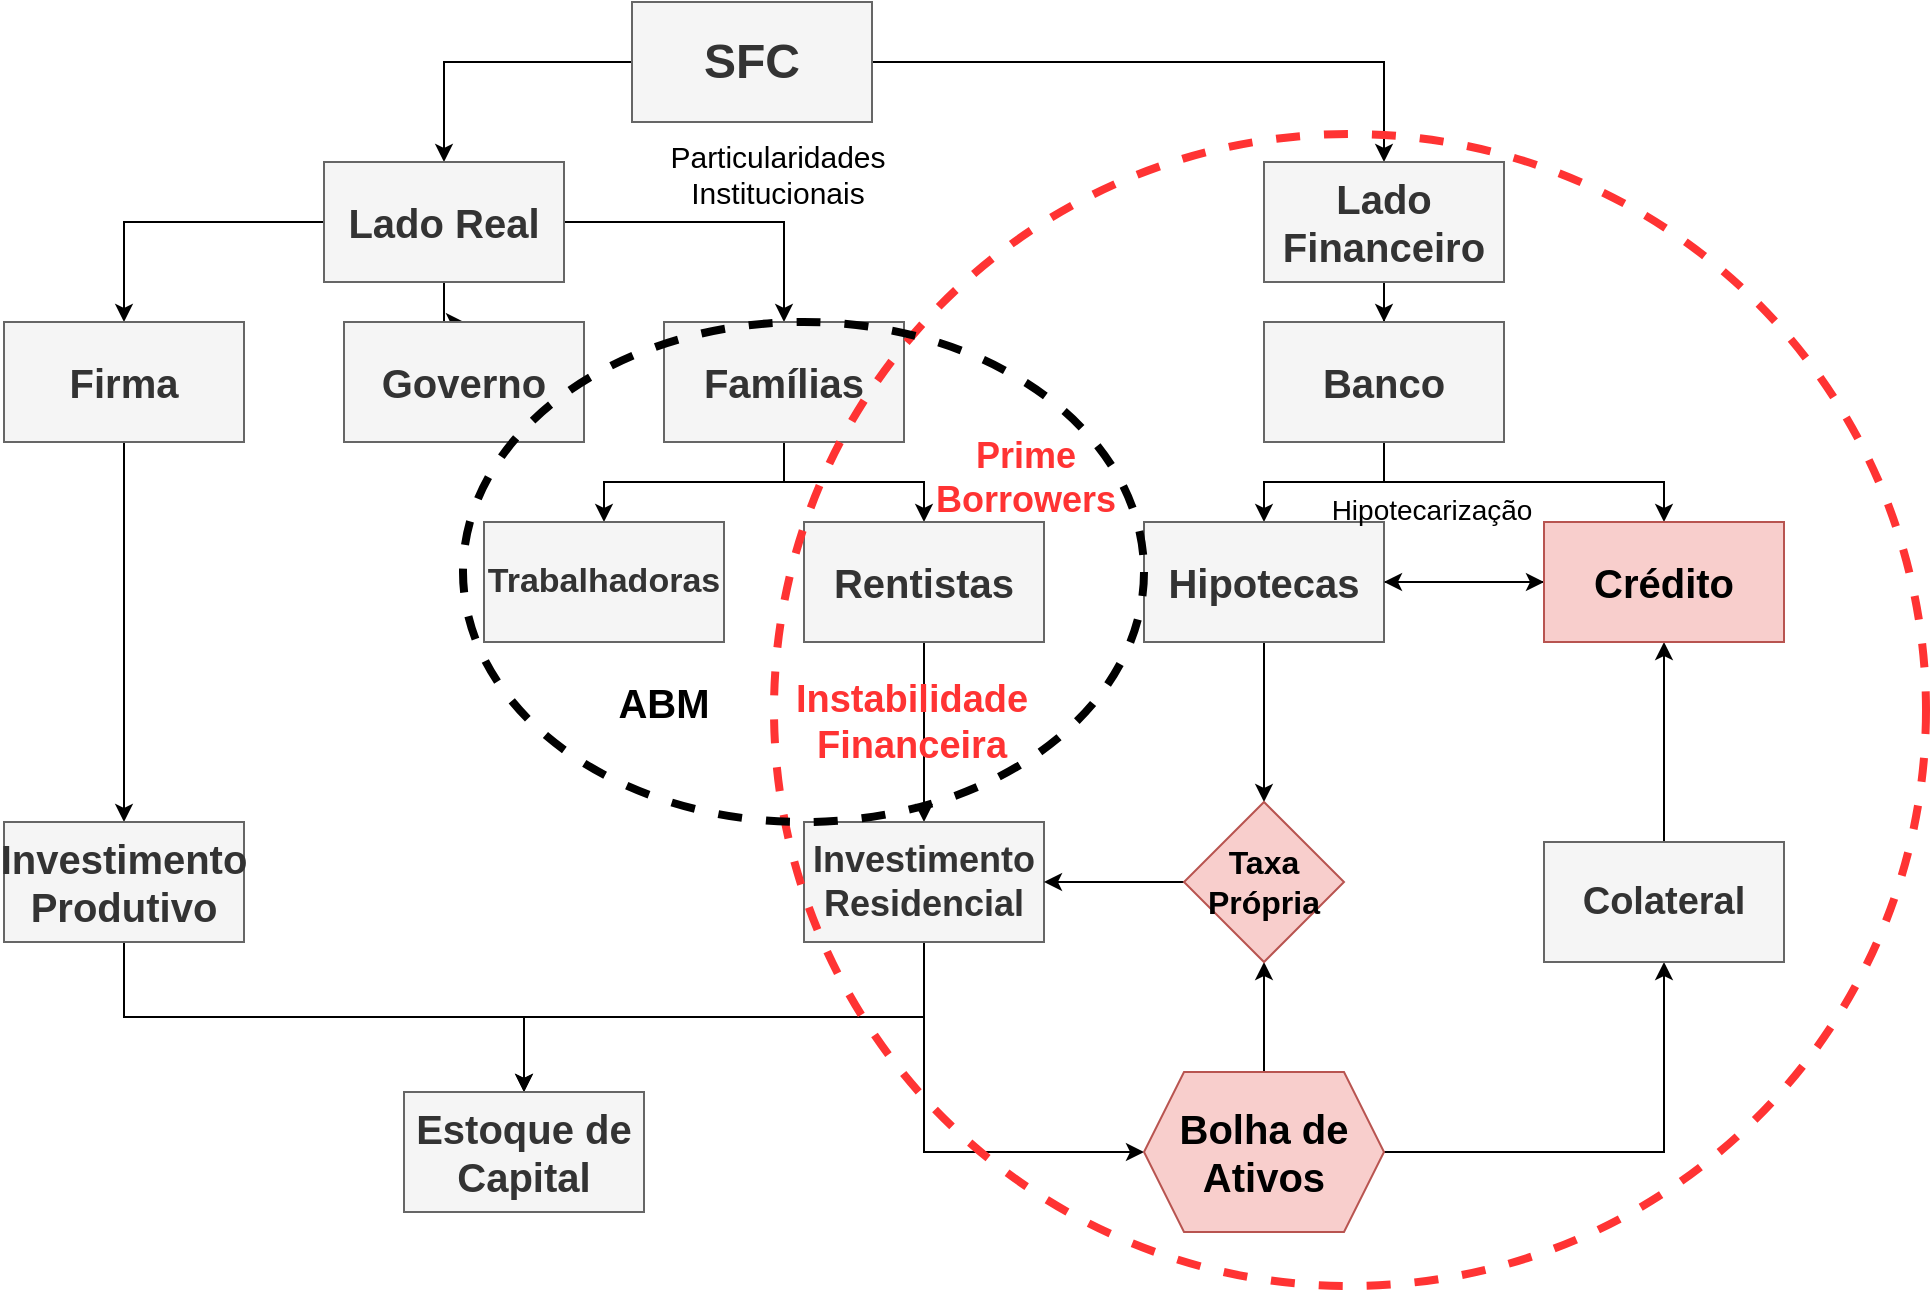<mxfile version="14.4.9" type="device"><diagram id="C5RBs43oDa-KdzZeNtuy" name="Page-1"><mxGraphModel dx="1038" dy="588" grid="0" gridSize="10" guides="1" tooltips="1" connect="1" arrows="1" fold="1" page="1" pageScale="1" pageWidth="827" pageHeight="1169" math="0" shadow="0"><root><mxCell id="WIyWlLk6GJQsqaUBKTNV-0"/><mxCell id="WIyWlLk6GJQsqaUBKTNV-1" parent="WIyWlLk6GJQsqaUBKTNV-0"/><mxCell id="LlzHX6_xtowRUm5HjZW4-2" value="" style="edgeStyle=orthogonalEdgeStyle;rounded=0;orthogonalLoop=1;jettySize=auto;html=1;" parent="WIyWlLk6GJQsqaUBKTNV-1" source="LlzHX6_xtowRUm5HjZW4-0" target="2" edge="1"><mxGeometry relative="1" as="geometry"/></mxCell><mxCell id="LlzHX6_xtowRUm5HjZW4-4" value="" style="edgeStyle=orthogonalEdgeStyle;rounded=0;orthogonalLoop=1;jettySize=auto;html=1;" parent="WIyWlLk6GJQsqaUBKTNV-1" source="LlzHX6_xtowRUm5HjZW4-0" target="LlzHX6_xtowRUm5HjZW4-3" edge="1"><mxGeometry relative="1" as="geometry"/></mxCell><mxCell id="LlzHX6_xtowRUm5HjZW4-0" value="&lt;font size=&quot;1&quot;&gt;&lt;b style=&quot;font-size: 24px&quot;&gt;SFC&lt;/b&gt;&lt;/font&gt;" style="rounded=0;whiteSpace=wrap;html=1;fillColor=#f5f5f5;strokeColor=#666666;fontColor=#333333;" parent="WIyWlLk6GJQsqaUBKTNV-1" vertex="1"><mxGeometry x="354" y="40" width="120" height="60" as="geometry"/></mxCell><mxCell id="LlzHX6_xtowRUm5HjZW4-8" value="" style="edgeStyle=orthogonalEdgeStyle;rounded=0;orthogonalLoop=1;jettySize=auto;html=1;" parent="WIyWlLk6GJQsqaUBKTNV-1" source="2" target="LlzHX6_xtowRUm5HjZW4-7" edge="1"><mxGeometry relative="1" as="geometry"/></mxCell><mxCell id="LlzHX6_xtowRUm5HjZW4-10" value="" style="edgeStyle=orthogonalEdgeStyle;rounded=0;orthogonalLoop=1;jettySize=auto;html=1;" parent="WIyWlLk6GJQsqaUBKTNV-1" source="2" target="LlzHX6_xtowRUm5HjZW4-9" edge="1"><mxGeometry relative="1" as="geometry"/></mxCell><mxCell id="LlzHX6_xtowRUm5HjZW4-12" value="" style="edgeStyle=orthogonalEdgeStyle;rounded=0;orthogonalLoop=1;jettySize=auto;html=1;" parent="WIyWlLk6GJQsqaUBKTNV-1" source="2" target="LlzHX6_xtowRUm5HjZW4-11" edge="1"><mxGeometry relative="1" as="geometry"/></mxCell><mxCell id="2" value="&lt;font size=&quot;1&quot;&gt;&lt;b style=&quot;font-size: 20px&quot;&gt;Lado Real&lt;/b&gt;&lt;/font&gt;" style="whiteSpace=wrap;html=1;rounded=0;fontColor=#333333;strokeColor=#666666;fillColor=#f5f5f5;" parent="WIyWlLk6GJQsqaUBKTNV-1" vertex="1"><mxGeometry x="200" y="120" width="120" height="60" as="geometry"/></mxCell><mxCell id="LlzHX6_xtowRUm5HjZW4-6" value="" style="edgeStyle=orthogonalEdgeStyle;rounded=0;orthogonalLoop=1;jettySize=auto;html=1;" parent="WIyWlLk6GJQsqaUBKTNV-1" source="LlzHX6_xtowRUm5HjZW4-3" target="LlzHX6_xtowRUm5HjZW4-5" edge="1"><mxGeometry relative="1" as="geometry"/></mxCell><mxCell id="LlzHX6_xtowRUm5HjZW4-3" value="&lt;b&gt;&lt;font style=&quot;font-size: 20px&quot;&gt;Lado Financeiro&lt;/font&gt;&lt;/b&gt;" style="whiteSpace=wrap;html=1;rounded=0;fontColor=#333333;strokeColor=#666666;fillColor=#f5f5f5;" parent="WIyWlLk6GJQsqaUBKTNV-1" vertex="1"><mxGeometry x="670" y="120" width="120" height="60" as="geometry"/></mxCell><mxCell id="LlzHX6_xtowRUm5HjZW4-22" value="" style="edgeStyle=orthogonalEdgeStyle;rounded=0;orthogonalLoop=1;jettySize=auto;html=1;" parent="WIyWlLk6GJQsqaUBKTNV-1" source="LlzHX6_xtowRUm5HjZW4-5" target="LlzHX6_xtowRUm5HjZW4-21" edge="1"><mxGeometry relative="1" as="geometry"/></mxCell><mxCell id="LlzHX6_xtowRUm5HjZW4-33" style="edgeStyle=orthogonalEdgeStyle;rounded=0;orthogonalLoop=1;jettySize=auto;html=1;exitX=0.5;exitY=1;exitDx=0;exitDy=0;" parent="WIyWlLk6GJQsqaUBKTNV-1" source="LlzHX6_xtowRUm5HjZW4-5" target="LlzHX6_xtowRUm5HjZW4-32" edge="1"><mxGeometry relative="1" as="geometry"/></mxCell><mxCell id="LlzHX6_xtowRUm5HjZW4-5" value="&lt;div style=&quot;font-size: 20px&quot;&gt;&lt;b&gt;&lt;font style=&quot;font-size: 20px&quot;&gt;Banco&lt;/font&gt;&lt;/b&gt;&lt;/div&gt;" style="whiteSpace=wrap;html=1;rounded=0;fontColor=#333333;strokeColor=#666666;fillColor=#f5f5f5;" parent="WIyWlLk6GJQsqaUBKTNV-1" vertex="1"><mxGeometry x="670" y="200" width="120" height="60" as="geometry"/></mxCell><mxCell id="LlzHX6_xtowRUm5HjZW4-14" value="" style="edgeStyle=orthogonalEdgeStyle;rounded=0;orthogonalLoop=1;jettySize=auto;html=1;" parent="WIyWlLk6GJQsqaUBKTNV-1" source="LlzHX6_xtowRUm5HjZW4-7" target="LlzHX6_xtowRUm5HjZW4-13" edge="1"><mxGeometry relative="1" as="geometry"/></mxCell><mxCell id="LlzHX6_xtowRUm5HjZW4-7" value="&lt;font style=&quot;font-size: 20px&quot;&gt;&lt;b&gt;Firma&lt;/b&gt;&lt;/font&gt;" style="whiteSpace=wrap;html=1;rounded=0;fontColor=#333333;strokeColor=#666666;fillColor=#f5f5f5;" parent="WIyWlLk6GJQsqaUBKTNV-1" vertex="1"><mxGeometry x="40" y="200" width="120" height="60" as="geometry"/></mxCell><mxCell id="LlzHX6_xtowRUm5HjZW4-9" value="&lt;b&gt;&lt;font style=&quot;font-size: 20px&quot;&gt;Governo&lt;/font&gt;&lt;/b&gt;" style="whiteSpace=wrap;html=1;rounded=0;fontColor=#333333;strokeColor=#666666;fillColor=#f5f5f5;" parent="WIyWlLk6GJQsqaUBKTNV-1" vertex="1"><mxGeometry x="210" y="200" width="120" height="60" as="geometry"/></mxCell><mxCell id="LlzHX6_xtowRUm5HjZW4-16" value="" style="edgeStyle=orthogonalEdgeStyle;rounded=0;orthogonalLoop=1;jettySize=auto;html=1;" parent="WIyWlLk6GJQsqaUBKTNV-1" source="LlzHX6_xtowRUm5HjZW4-11" target="LlzHX6_xtowRUm5HjZW4-15" edge="1"><mxGeometry relative="1" as="geometry"/></mxCell><mxCell id="LlzHX6_xtowRUm5HjZW4-18" style="edgeStyle=orthogonalEdgeStyle;rounded=0;orthogonalLoop=1;jettySize=auto;html=1;exitX=0.5;exitY=1;exitDx=0;exitDy=0;" parent="WIyWlLk6GJQsqaUBKTNV-1" source="LlzHX6_xtowRUm5HjZW4-11" target="LlzHX6_xtowRUm5HjZW4-17" edge="1"><mxGeometry relative="1" as="geometry"/></mxCell><mxCell id="LlzHX6_xtowRUm5HjZW4-11" value="&lt;font style=&quot;font-size: 20px&quot;&gt;&lt;b&gt;Famílias&lt;/b&gt;&lt;/font&gt;" style="whiteSpace=wrap;html=1;rounded=0;fontColor=#333333;strokeColor=#666666;fillColor=#f5f5f5;" parent="WIyWlLk6GJQsqaUBKTNV-1" vertex="1"><mxGeometry x="370" y="200" width="120" height="60" as="geometry"/></mxCell><mxCell id="LlzHX6_xtowRUm5HjZW4-27" style="edgeStyle=orthogonalEdgeStyle;rounded=0;orthogonalLoop=1;jettySize=auto;html=1;exitX=0.5;exitY=1;exitDx=0;exitDy=0;entryX=0.5;entryY=0;entryDx=0;entryDy=0;" parent="WIyWlLk6GJQsqaUBKTNV-1" source="LlzHX6_xtowRUm5HjZW4-13" target="LlzHX6_xtowRUm5HjZW4-24" edge="1"><mxGeometry relative="1" as="geometry"/></mxCell><mxCell id="LlzHX6_xtowRUm5HjZW4-13" value="&lt;div style=&quot;font-size: 20px&quot;&gt;&lt;b&gt;&lt;font style=&quot;font-size: 20px&quot;&gt;Investimento&lt;/font&gt;&lt;/b&gt;&lt;/div&gt;&lt;div style=&quot;font-size: 20px&quot;&gt;&lt;font style=&quot;font-size: 20px&quot;&gt;&lt;b&gt;Produtivo&lt;/b&gt;&lt;br&gt;&lt;/font&gt;&lt;/div&gt;" style="whiteSpace=wrap;html=1;rounded=0;fontColor=#333333;strokeColor=#666666;fillColor=#f5f5f5;" parent="WIyWlLk6GJQsqaUBKTNV-1" vertex="1"><mxGeometry x="40" y="450" width="120" height="60" as="geometry"/></mxCell><mxCell id="LlzHX6_xtowRUm5HjZW4-15" value="&lt;b&gt;&lt;font style=&quot;font-size: 17px&quot;&gt;Trabalhadoras&lt;/font&gt;&lt;/b&gt;" style="whiteSpace=wrap;html=1;rounded=0;fontColor=#333333;strokeColor=#666666;fillColor=#f5f5f5;" parent="WIyWlLk6GJQsqaUBKTNV-1" vertex="1"><mxGeometry x="280" y="300" width="120" height="60" as="geometry"/></mxCell><mxCell id="LlzHX6_xtowRUm5HjZW4-20" value="" style="edgeStyle=orthogonalEdgeStyle;rounded=0;orthogonalLoop=1;jettySize=auto;html=1;" parent="WIyWlLk6GJQsqaUBKTNV-1" source="LlzHX6_xtowRUm5HjZW4-17" target="LlzHX6_xtowRUm5HjZW4-19" edge="1"><mxGeometry relative="1" as="geometry"/></mxCell><mxCell id="LlzHX6_xtowRUm5HjZW4-17" value="&lt;b&gt;&lt;font style=&quot;font-size: 20px&quot;&gt;Rentistas&lt;/font&gt;&lt;/b&gt;" style="whiteSpace=wrap;html=1;rounded=0;fontColor=#333333;strokeColor=#666666;fillColor=#f5f5f5;" parent="WIyWlLk6GJQsqaUBKTNV-1" vertex="1"><mxGeometry x="440" y="300" width="120" height="60" as="geometry"/></mxCell><mxCell id="LlzHX6_xtowRUm5HjZW4-26" style="edgeStyle=orthogonalEdgeStyle;rounded=0;orthogonalLoop=1;jettySize=auto;html=1;exitX=0.5;exitY=1;exitDx=0;exitDy=0;entryX=0.5;entryY=0;entryDx=0;entryDy=0;" parent="WIyWlLk6GJQsqaUBKTNV-1" source="LlzHX6_xtowRUm5HjZW4-19" target="LlzHX6_xtowRUm5HjZW4-24" edge="1"><mxGeometry relative="1" as="geometry"/></mxCell><mxCell id="LlzHX6_xtowRUm5HjZW4-34" style="edgeStyle=orthogonalEdgeStyle;rounded=0;orthogonalLoop=1;jettySize=auto;html=1;exitX=0.5;exitY=1;exitDx=0;exitDy=0;entryX=0;entryY=0.5;entryDx=0;entryDy=0;" parent="WIyWlLk6GJQsqaUBKTNV-1" source="LlzHX6_xtowRUm5HjZW4-19" target="LlzHX6_xtowRUm5HjZW4-28" edge="1"><mxGeometry relative="1" as="geometry"/></mxCell><mxCell id="LlzHX6_xtowRUm5HjZW4-19" value="&lt;div style=&quot;font-size: 18px&quot;&gt;&lt;font style=&quot;font-size: 18px&quot;&gt;&lt;b&gt;Investimento&lt;/b&gt;&lt;/font&gt;&lt;/div&gt;&lt;div style=&quot;font-size: 18px&quot;&gt;&lt;font style=&quot;font-size: 18px&quot;&gt;&lt;b&gt;Residencial&lt;/b&gt;&lt;/font&gt;&lt;/div&gt;" style="whiteSpace=wrap;html=1;rounded=0;fontColor=#333333;strokeColor=#666666;fillColor=#f5f5f5;" parent="WIyWlLk6GJQsqaUBKTNV-1" vertex="1"><mxGeometry x="440" y="450" width="120" height="60" as="geometry"/></mxCell><mxCell id="LlzHX6_xtowRUm5HjZW4-38" style="edgeStyle=orthogonalEdgeStyle;rounded=0;orthogonalLoop=1;jettySize=auto;html=1;exitX=1;exitY=0.5;exitDx=0;exitDy=0;entryX=0;entryY=0.5;entryDx=0;entryDy=0;" parent="WIyWlLk6GJQsqaUBKTNV-1" source="LlzHX6_xtowRUm5HjZW4-21" target="LlzHX6_xtowRUm5HjZW4-32" edge="1"><mxGeometry relative="1" as="geometry"/></mxCell><mxCell id="VNj7oPyOGul03FipAGuo-3" style="edgeStyle=orthogonalEdgeStyle;rounded=0;orthogonalLoop=1;jettySize=auto;html=1;exitX=0.5;exitY=1;exitDx=0;exitDy=0;entryX=0.5;entryY=0;entryDx=0;entryDy=0;" edge="1" parent="WIyWlLk6GJQsqaUBKTNV-1" source="LlzHX6_xtowRUm5HjZW4-21" target="LlzHX6_xtowRUm5HjZW4-41"><mxGeometry relative="1" as="geometry"/></mxCell><mxCell id="LlzHX6_xtowRUm5HjZW4-21" value="&lt;div style=&quot;font-size: 20px&quot;&gt;&lt;b&gt;&lt;font style=&quot;font-size: 20px&quot;&gt;Hipotecas&lt;/font&gt;&lt;/b&gt;&lt;/div&gt;" style="whiteSpace=wrap;html=1;rounded=0;fontColor=#333333;strokeColor=#666666;fillColor=#f5f5f5;" parent="WIyWlLk6GJQsqaUBKTNV-1" vertex="1"><mxGeometry x="610" y="300" width="120" height="60" as="geometry"/></mxCell><mxCell id="LlzHX6_xtowRUm5HjZW4-24" value="&lt;div style=&quot;font-size: 20px&quot;&gt;&lt;font style=&quot;font-size: 20px&quot;&gt;&lt;b&gt;Estoque de&lt;/b&gt;&lt;/font&gt;&lt;/div&gt;&lt;div style=&quot;font-size: 20px&quot;&gt;&lt;font style=&quot;font-size: 20px&quot;&gt;&lt;b&gt;Capital&lt;br&gt;&lt;/b&gt;&lt;/font&gt;&lt;/div&gt;" style="whiteSpace=wrap;html=1;rounded=0;fontColor=#333333;strokeColor=#666666;fillColor=#f5f5f5;" parent="WIyWlLk6GJQsqaUBKTNV-1" vertex="1"><mxGeometry x="240" y="585" width="120" height="60" as="geometry"/></mxCell><mxCell id="LlzHX6_xtowRUm5HjZW4-42" style="edgeStyle=orthogonalEdgeStyle;rounded=0;orthogonalLoop=1;jettySize=auto;html=1;exitX=0.5;exitY=0;exitDx=0;exitDy=0;" parent="WIyWlLk6GJQsqaUBKTNV-1" source="LlzHX6_xtowRUm5HjZW4-28" target="LlzHX6_xtowRUm5HjZW4-41" edge="1"><mxGeometry relative="1" as="geometry"/></mxCell><mxCell id="VNj7oPyOGul03FipAGuo-5" style="edgeStyle=orthogonalEdgeStyle;rounded=0;orthogonalLoop=1;jettySize=auto;html=1;exitX=1;exitY=0.5;exitDx=0;exitDy=0;entryX=0.5;entryY=1;entryDx=0;entryDy=0;" edge="1" parent="WIyWlLk6GJQsqaUBKTNV-1" source="LlzHX6_xtowRUm5HjZW4-28" target="LlzHX6_xtowRUm5HjZW4-30"><mxGeometry relative="1" as="geometry"/></mxCell><mxCell id="LlzHX6_xtowRUm5HjZW4-28" value="&lt;div style=&quot;font-size: 20px&quot;&gt;&lt;font style=&quot;font-size: 20px&quot;&gt;&lt;b&gt;Bolha de&lt;/b&gt;&lt;/font&gt;&lt;/div&gt;&lt;div style=&quot;font-size: 20px&quot;&gt;&lt;font style=&quot;font-size: 20px&quot;&gt;&lt;b&gt;Ativos&lt;br&gt;&lt;/b&gt;&lt;/font&gt;&lt;/div&gt;" style="shape=hexagon;perimeter=hexagonPerimeter2;whiteSpace=wrap;html=1;fixedSize=1;fillColor=#f8cecc;strokeColor=#b85450;" parent="WIyWlLk6GJQsqaUBKTNV-1" vertex="1"><mxGeometry x="610" y="575" width="120" height="80" as="geometry"/></mxCell><mxCell id="LlzHX6_xtowRUm5HjZW4-37" style="edgeStyle=orthogonalEdgeStyle;rounded=0;orthogonalLoop=1;jettySize=auto;html=1;exitX=0.5;exitY=0;exitDx=0;exitDy=0;entryX=0.5;entryY=1;entryDx=0;entryDy=0;" parent="WIyWlLk6GJQsqaUBKTNV-1" source="LlzHX6_xtowRUm5HjZW4-30" target="LlzHX6_xtowRUm5HjZW4-32" edge="1"><mxGeometry relative="1" as="geometry"/></mxCell><mxCell id="LlzHX6_xtowRUm5HjZW4-30" value="&lt;font style=&quot;font-size: 19px&quot;&gt;&lt;b&gt;Colateral&lt;/b&gt;&lt;/font&gt;" style="whiteSpace=wrap;html=1;rounded=0;fontColor=#333333;strokeColor=#666666;fillColor=#f5f5f5;" parent="WIyWlLk6GJQsqaUBKTNV-1" vertex="1"><mxGeometry x="810" y="460" width="120" height="60" as="geometry"/></mxCell><mxCell id="LlzHX6_xtowRUm5HjZW4-39" style="edgeStyle=orthogonalEdgeStyle;rounded=0;orthogonalLoop=1;jettySize=auto;html=1;exitX=0;exitY=0.5;exitDx=0;exitDy=0;entryX=1;entryY=0.5;entryDx=0;entryDy=0;" parent="WIyWlLk6GJQsqaUBKTNV-1" source="LlzHX6_xtowRUm5HjZW4-32" target="LlzHX6_xtowRUm5HjZW4-21" edge="1"><mxGeometry relative="1" as="geometry"/></mxCell><mxCell id="LlzHX6_xtowRUm5HjZW4-32" value="&lt;font style=&quot;font-size: 20px&quot;&gt;&lt;b&gt;Crédito&lt;/b&gt;&lt;/font&gt;" style="whiteSpace=wrap;html=1;rounded=0;strokeColor=#b85450;fillColor=#f8cecc;" parent="WIyWlLk6GJQsqaUBKTNV-1" vertex="1"><mxGeometry x="810" y="300" width="120" height="60" as="geometry"/></mxCell><mxCell id="LlzHX6_xtowRUm5HjZW4-45" style="edgeStyle=orthogonalEdgeStyle;rounded=0;orthogonalLoop=1;jettySize=auto;html=1;exitX=0;exitY=0.5;exitDx=0;exitDy=0;entryX=1;entryY=0.5;entryDx=0;entryDy=0;" parent="WIyWlLk6GJQsqaUBKTNV-1" source="LlzHX6_xtowRUm5HjZW4-41" target="LlzHX6_xtowRUm5HjZW4-19" edge="1"><mxGeometry relative="1" as="geometry"/></mxCell><mxCell id="LlzHX6_xtowRUm5HjZW4-41" value="&lt;div style=&quot;font-size: 16px&quot;&gt;&lt;b&gt;&lt;font style=&quot;font-size: 16px&quot;&gt;Taxa&lt;/font&gt;&lt;/b&gt;&lt;/div&gt;&lt;div style=&quot;font-size: 16px&quot;&gt;&lt;b&gt;&lt;font style=&quot;font-size: 16px&quot;&gt;Própria&lt;br&gt;&lt;/font&gt;&lt;/b&gt;&lt;/div&gt;" style="rhombus;whiteSpace=wrap;html=1;fillColor=#f8cecc;strokeColor=#b85450;" parent="WIyWlLk6GJQsqaUBKTNV-1" vertex="1"><mxGeometry x="630" y="440" width="80" height="80" as="geometry"/></mxCell><mxCell id="LlzHX6_xtowRUm5HjZW4-46" value="" style="ellipse;whiteSpace=wrap;html=1;aspect=fixed;fillColor=none;dashed=1;strokeWidth=4;strokeColor=#FF3333;" parent="WIyWlLk6GJQsqaUBKTNV-1" vertex="1"><mxGeometry x="425" y="106" width="576" height="576" as="geometry"/></mxCell><mxCell id="LlzHX6_xtowRUm5HjZW4-47" value="&lt;div style=&quot;font-size: 18px&quot;&gt;&lt;b&gt;&lt;font style=&quot;font-size: 18px&quot; color=&quot;#FF3333&quot;&gt;Prime&lt;/font&gt;&lt;/b&gt;&lt;/div&gt;&lt;div style=&quot;font-size: 18px&quot;&gt;&lt;b&gt;&lt;font style=&quot;font-size: 18px&quot; color=&quot;#FF3333&quot;&gt;Borrowers&lt;/font&gt;&lt;/b&gt;&lt;br&gt;&lt;/div&gt;" style="text;html=1;strokeColor=none;fillColor=none;align=center;verticalAlign=middle;whiteSpace=wrap;rounded=0;dashed=1;" parent="WIyWlLk6GJQsqaUBKTNV-1" vertex="1"><mxGeometry x="531" y="268" width="40" height="20" as="geometry"/></mxCell><mxCell id="LlzHX6_xtowRUm5HjZW4-49" value="" style="ellipse;whiteSpace=wrap;html=1;dashed=1;strokeWidth=4;fillColor=none;" parent="WIyWlLk6GJQsqaUBKTNV-1" vertex="1"><mxGeometry x="269.5" y="200" width="340.5" height="250" as="geometry"/></mxCell><mxCell id="LlzHX6_xtowRUm5HjZW4-50" value="&lt;b&gt;&lt;font style=&quot;font-size: 20px&quot;&gt;ABM&lt;/font&gt;&lt;/b&gt;" style="text;html=1;strokeColor=none;fillColor=none;align=center;verticalAlign=middle;whiteSpace=wrap;rounded=0;dashed=1;" parent="WIyWlLk6GJQsqaUBKTNV-1" vertex="1"><mxGeometry x="350" y="380" width="40" height="20" as="geometry"/></mxCell><mxCell id="LlzHX6_xtowRUm5HjZW4-51" value="&lt;div style=&quot;font-size: 19px&quot;&gt;&lt;font style=&quot;font-size: 19px&quot; color=&quot;#FF3333&quot;&gt;&lt;b&gt;Instabilidade&lt;/b&gt;&lt;/font&gt;&lt;/div&gt;&lt;div style=&quot;font-size: 19px&quot;&gt;&lt;font style=&quot;font-size: 19px&quot; color=&quot;#FF3333&quot;&gt;&lt;b&gt;Financeira&lt;/b&gt;&lt;/font&gt;&lt;br&gt;&lt;/div&gt;" style="text;html=1;strokeColor=none;fillColor=none;align=center;verticalAlign=middle;whiteSpace=wrap;rounded=0;dashed=1;" parent="WIyWlLk6GJQsqaUBKTNV-1" vertex="1"><mxGeometry x="474" y="390" width="40" height="20" as="geometry"/></mxCell><mxCell id="VNj7oPyOGul03FipAGuo-6" value="&lt;div style=&quot;font-size: 15px&quot;&gt;&lt;font style=&quot;font-size: 15px&quot;&gt;Particularidades&lt;/font&gt;&lt;/div&gt;&lt;div style=&quot;font-size: 15px&quot;&gt;&lt;font style=&quot;font-size: 15px&quot;&gt;Institucionais&lt;/font&gt;&lt;br&gt;&lt;/div&gt;" style="text;html=1;strokeColor=none;fillColor=none;align=center;verticalAlign=middle;whiteSpace=wrap;rounded=0;" vertex="1" parent="WIyWlLk6GJQsqaUBKTNV-1"><mxGeometry x="374" y="104" width="106" height="44" as="geometry"/></mxCell><mxCell id="VNj7oPyOGul03FipAGuo-8" value="&lt;font style=&quot;font-size: 14px&quot;&gt;Hipotecarização&lt;/font&gt;" style="text;html=1;strokeColor=none;fillColor=none;align=center;verticalAlign=middle;whiteSpace=wrap;rounded=0;" vertex="1" parent="WIyWlLk6GJQsqaUBKTNV-1"><mxGeometry x="734" y="284" width="40" height="20" as="geometry"/></mxCell></root></mxGraphModel></diagram></mxfile>